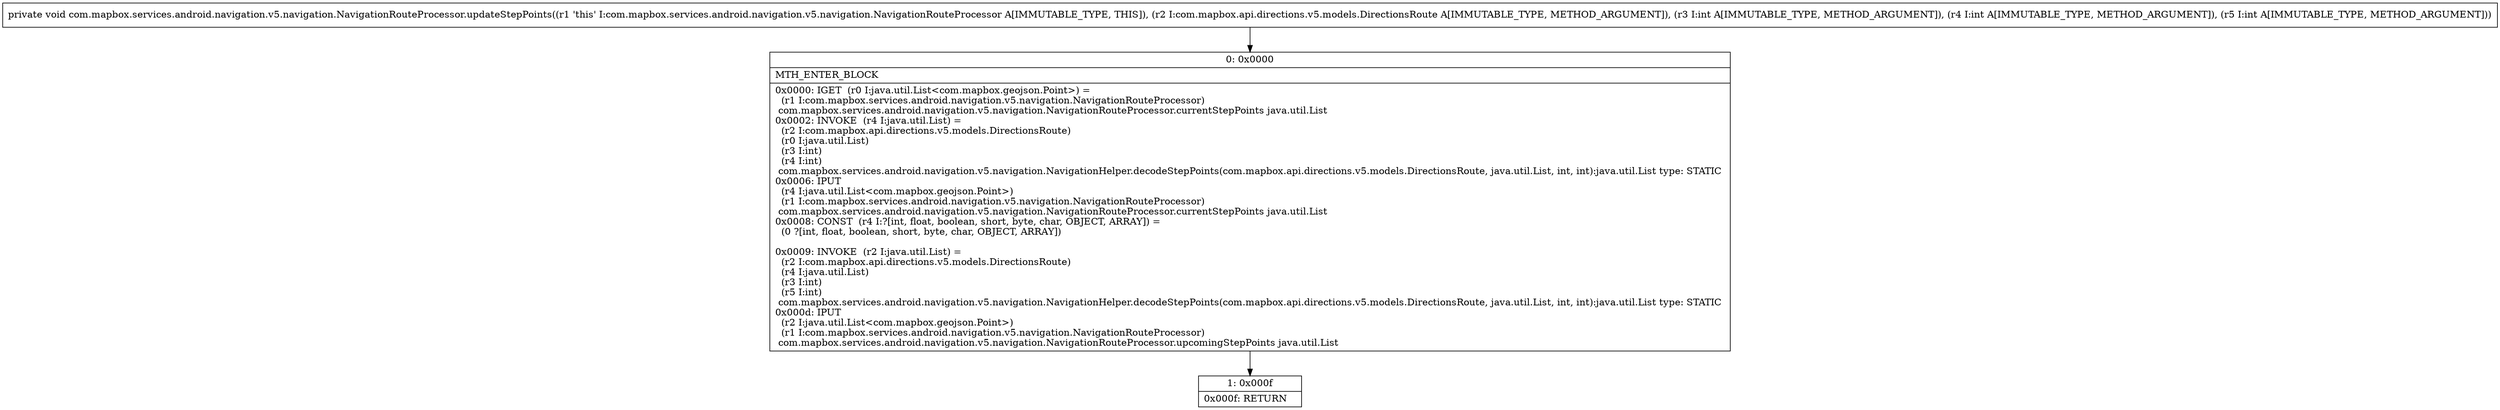 digraph "CFG forcom.mapbox.services.android.navigation.v5.navigation.NavigationRouteProcessor.updateStepPoints(Lcom\/mapbox\/api\/directions\/v5\/models\/DirectionsRoute;III)V" {
Node_0 [shape=record,label="{0\:\ 0x0000|MTH_ENTER_BLOCK\l|0x0000: IGET  (r0 I:java.util.List\<com.mapbox.geojson.Point\>) = \l  (r1 I:com.mapbox.services.android.navigation.v5.navigation.NavigationRouteProcessor)\l com.mapbox.services.android.navigation.v5.navigation.NavigationRouteProcessor.currentStepPoints java.util.List \l0x0002: INVOKE  (r4 I:java.util.List) = \l  (r2 I:com.mapbox.api.directions.v5.models.DirectionsRoute)\l  (r0 I:java.util.List)\l  (r3 I:int)\l  (r4 I:int)\l com.mapbox.services.android.navigation.v5.navigation.NavigationHelper.decodeStepPoints(com.mapbox.api.directions.v5.models.DirectionsRoute, java.util.List, int, int):java.util.List type: STATIC \l0x0006: IPUT  \l  (r4 I:java.util.List\<com.mapbox.geojson.Point\>)\l  (r1 I:com.mapbox.services.android.navigation.v5.navigation.NavigationRouteProcessor)\l com.mapbox.services.android.navigation.v5.navigation.NavigationRouteProcessor.currentStepPoints java.util.List \l0x0008: CONST  (r4 I:?[int, float, boolean, short, byte, char, OBJECT, ARRAY]) = \l  (0 ?[int, float, boolean, short, byte, char, OBJECT, ARRAY])\l \l0x0009: INVOKE  (r2 I:java.util.List) = \l  (r2 I:com.mapbox.api.directions.v5.models.DirectionsRoute)\l  (r4 I:java.util.List)\l  (r3 I:int)\l  (r5 I:int)\l com.mapbox.services.android.navigation.v5.navigation.NavigationHelper.decodeStepPoints(com.mapbox.api.directions.v5.models.DirectionsRoute, java.util.List, int, int):java.util.List type: STATIC \l0x000d: IPUT  \l  (r2 I:java.util.List\<com.mapbox.geojson.Point\>)\l  (r1 I:com.mapbox.services.android.navigation.v5.navigation.NavigationRouteProcessor)\l com.mapbox.services.android.navigation.v5.navigation.NavigationRouteProcessor.upcomingStepPoints java.util.List \l}"];
Node_1 [shape=record,label="{1\:\ 0x000f|0x000f: RETURN   \l}"];
MethodNode[shape=record,label="{private void com.mapbox.services.android.navigation.v5.navigation.NavigationRouteProcessor.updateStepPoints((r1 'this' I:com.mapbox.services.android.navigation.v5.navigation.NavigationRouteProcessor A[IMMUTABLE_TYPE, THIS]), (r2 I:com.mapbox.api.directions.v5.models.DirectionsRoute A[IMMUTABLE_TYPE, METHOD_ARGUMENT]), (r3 I:int A[IMMUTABLE_TYPE, METHOD_ARGUMENT]), (r4 I:int A[IMMUTABLE_TYPE, METHOD_ARGUMENT]), (r5 I:int A[IMMUTABLE_TYPE, METHOD_ARGUMENT])) }"];
MethodNode -> Node_0;
Node_0 -> Node_1;
}

